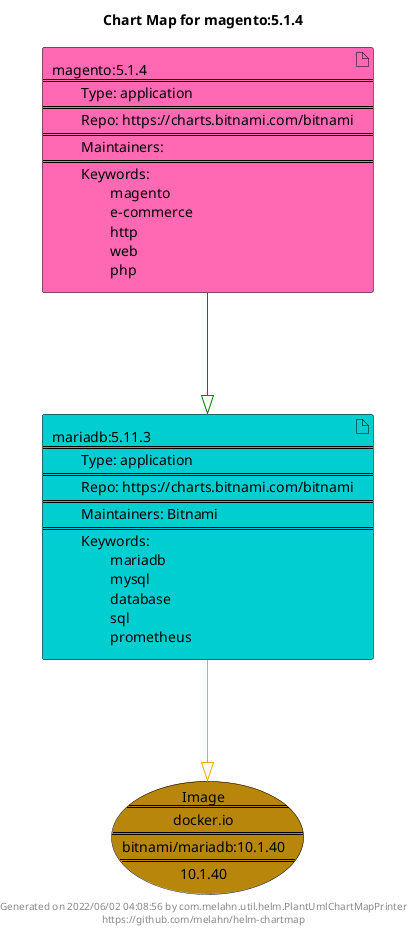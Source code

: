 @startuml
skinparam linetype ortho
skinparam backgroundColor white
skinparam usecaseBorderColor black
skinparam usecaseArrowColor LightSlateGray
skinparam artifactBorderColor black
skinparam artifactArrowColor LightSlateGray

title Chart Map for magento:5.1.4

'There are 2 referenced Helm Charts
artifact "mariadb:5.11.3\n====\n\tType: application\n====\n\tRepo: https://charts.bitnami.com/bitnami\n====\n\tMaintainers: Bitnami\n====\n\tKeywords: \n\t\tmariadb\n\t\tmysql\n\t\tdatabase\n\t\tsql\n\t\tprometheus" as mariadb_5_11_3 #DarkTurquoise
artifact "magento:5.1.4\n====\n\tType: application\n====\n\tRepo: https://charts.bitnami.com/bitnami\n====\n\tMaintainers: \n====\n\tKeywords: \n\t\tmagento\n\t\te-commerce\n\t\thttp\n\t\tweb\n\t\tphp" as magento_5_1_4 #HotPink

'There is one referenced Docker Image
usecase "Image\n====\ndocker.io\n====\nbitnami/mariadb:10.1.40\n====\n10.1.40" as docker_io_bitnami_mariadb_10_1_40 #DarkGoldenRod

'Chart Dependencies
magento_5_1_4--[#green]-|>mariadb_5_11_3
mariadb_5_11_3--[#orange]-|>docker_io_bitnami_mariadb_10_1_40

center footer Generated on 2022/06/02 04:08:56 by com.melahn.util.helm.PlantUmlChartMapPrinter\nhttps://github.com/melahn/helm-chartmap
@enduml
